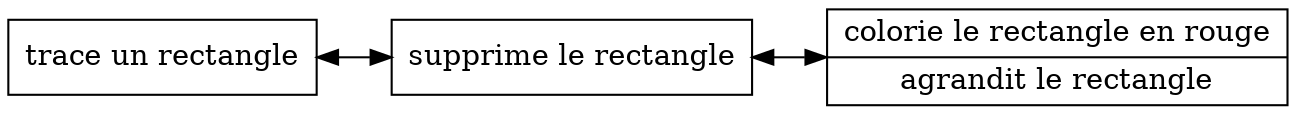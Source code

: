 digraph struct {	
	rankdir=LR;
	node [shape=record];
	past [label="<f0> trace un rectangle"];
	present [label="<f0> supprime le rectangle"];
	future [label="<f0> colorie le rectangle en rouge | <f1> agrandit le rectangle"]
	past -> present -> future [dir=both];
}
